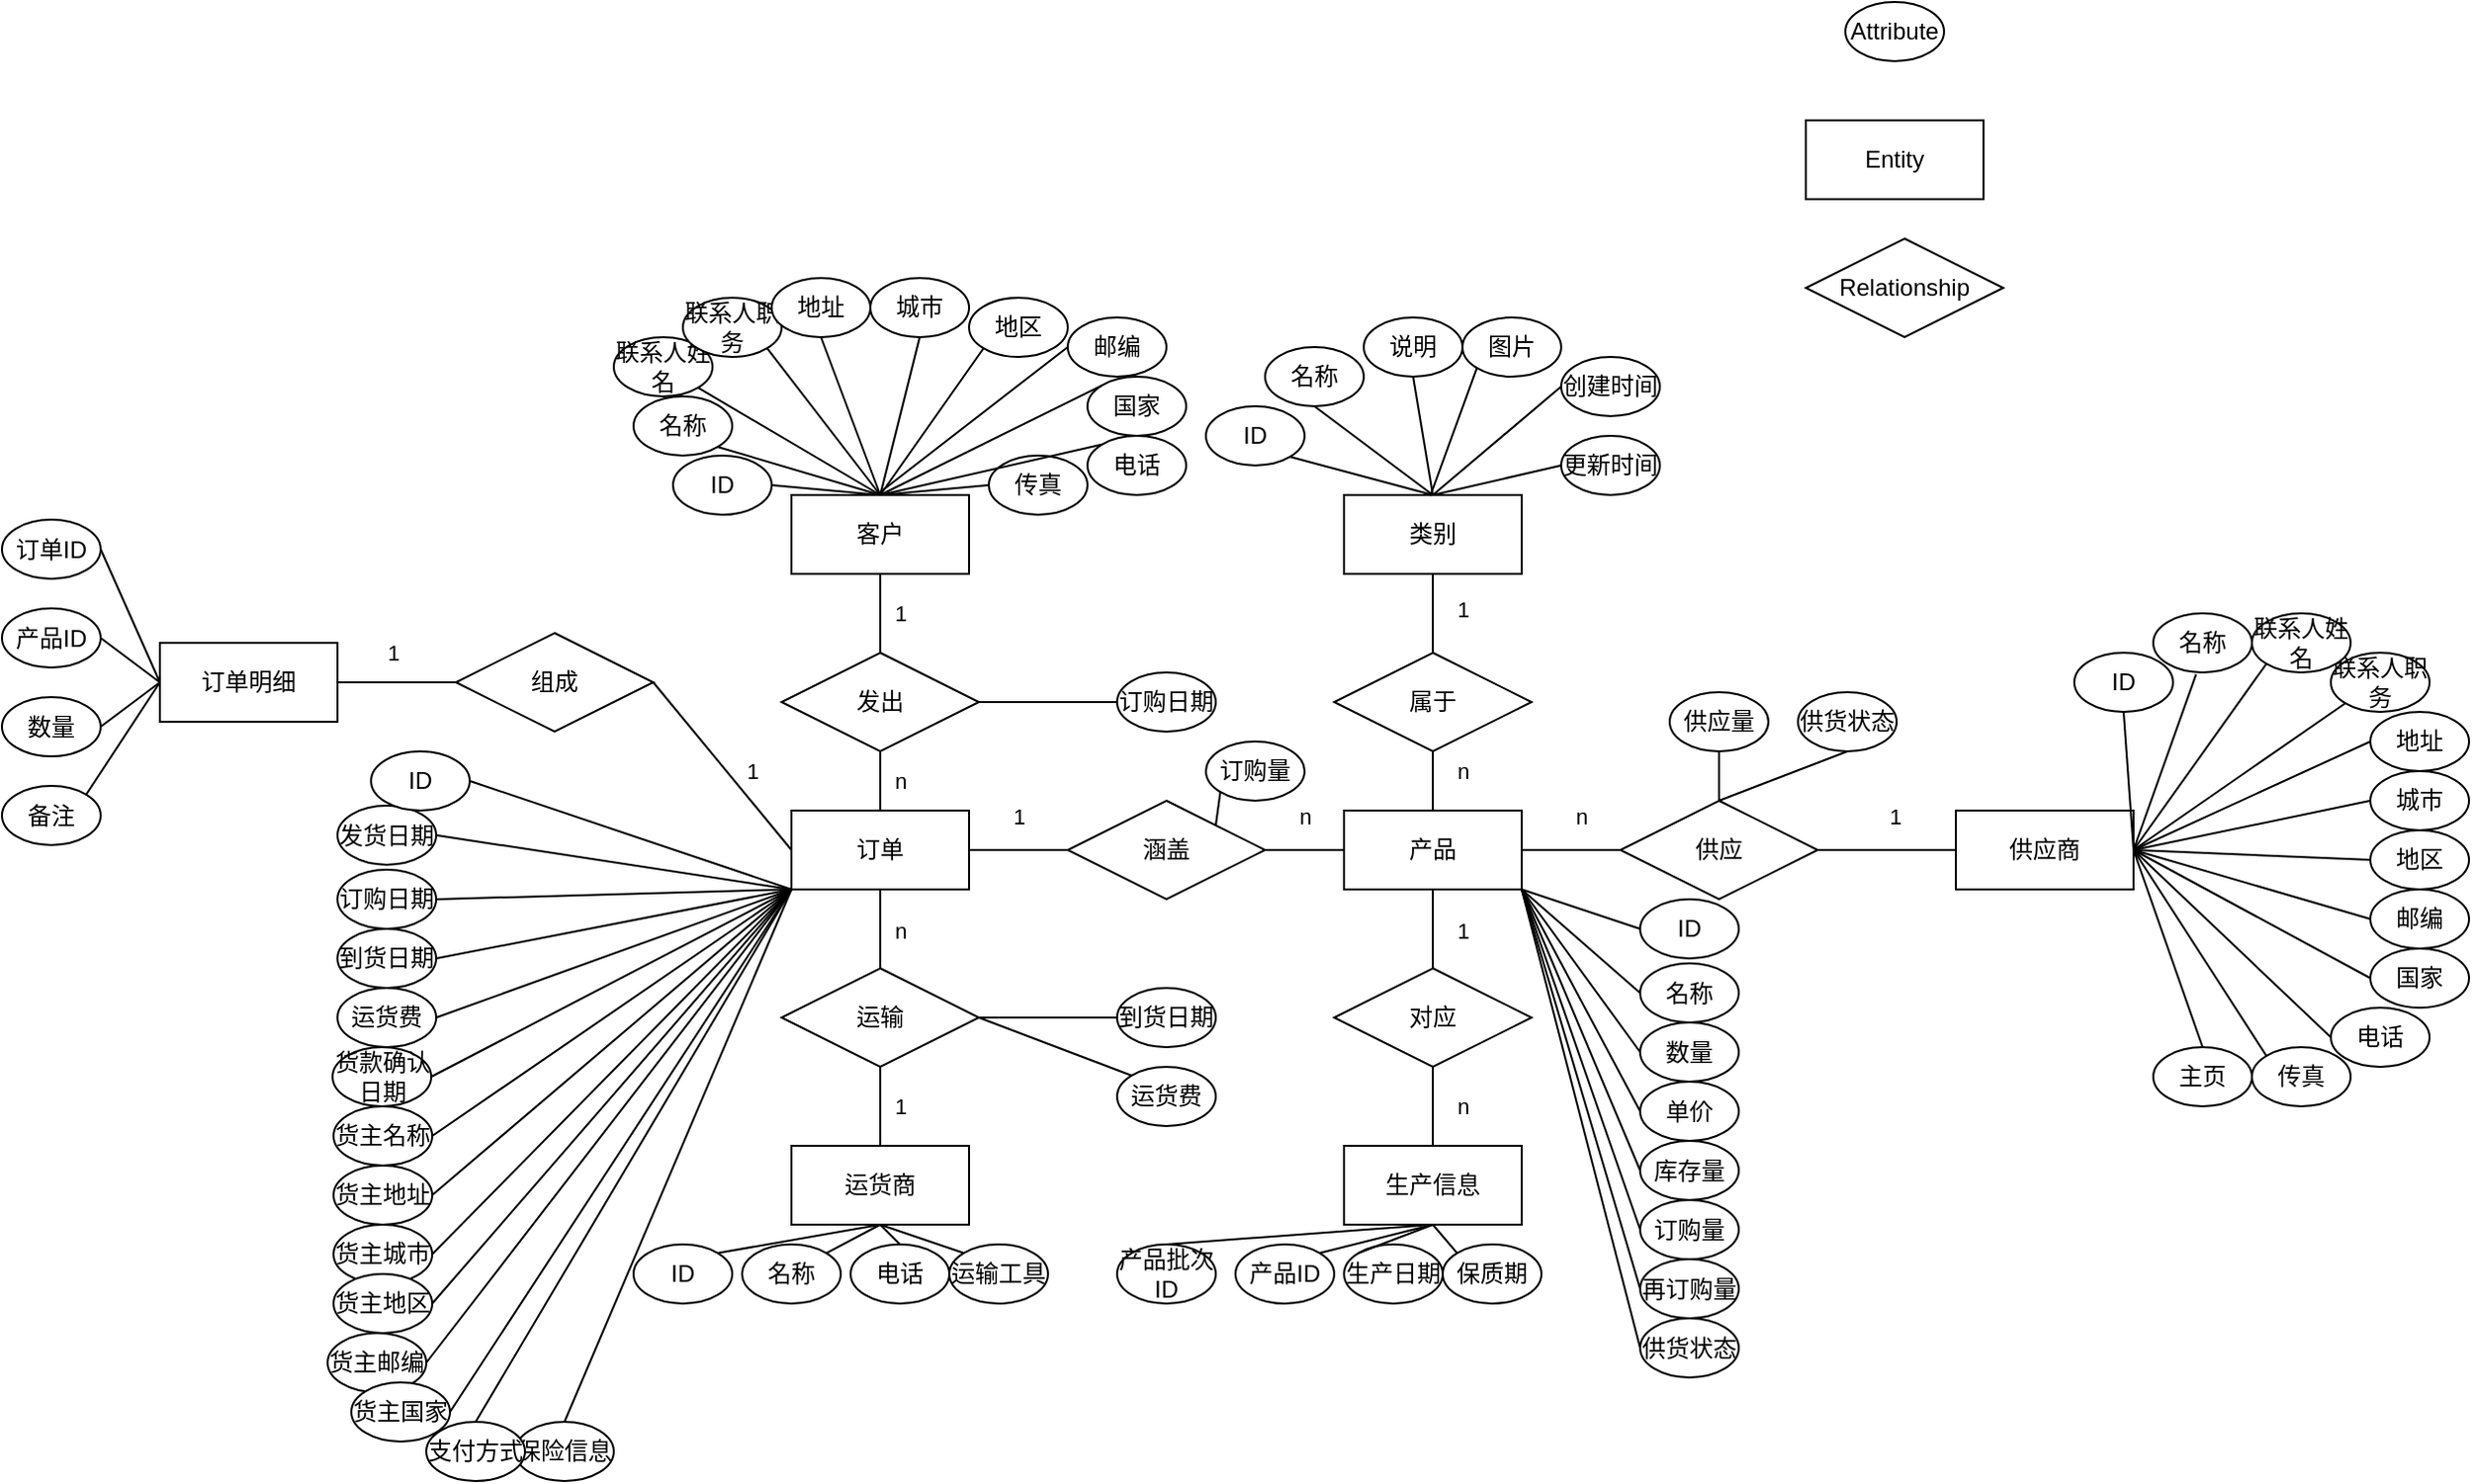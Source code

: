 <mxfile version="22.1.2" type="device">
  <diagram id="X1a8zqsyJchBbhJ4D6Wv" name="第 1 页">
    <mxGraphModel dx="1810" dy="585" grid="1" gridSize="10" guides="1" tooltips="1" connect="1" arrows="1" fold="1" page="1" pageScale="1" pageWidth="827" pageHeight="1169" math="0" shadow="0">
      <root>
        <mxCell id="0" />
        <mxCell id="1" parent="0" />
        <mxCell id="ZeW1jjfuzmoqYXl0CoM6-1" value="ID" style="ellipse;whiteSpace=wrap;html=1;align=center;" parent="1" vertex="1">
          <mxGeometry x="450" y="550" width="50" height="30" as="geometry" />
        </mxCell>
        <mxCell id="ZeW1jjfuzmoqYXl0CoM6-5" value="客户" style="whiteSpace=wrap;html=1;align=center;" parent="1" vertex="1">
          <mxGeometry x="-200" y="470" width="90" height="40" as="geometry" />
        </mxCell>
        <mxCell id="ZeW1jjfuzmoqYXl0CoM6-6" value="发出" style="shape=rhombus;perimeter=rhombusPerimeter;whiteSpace=wrap;html=1;align=center;" parent="1" vertex="1">
          <mxGeometry x="-205" y="550" width="100" height="50" as="geometry" />
        </mxCell>
        <mxCell id="ZeW1jjfuzmoqYXl0CoM6-8" value="运货商" style="whiteSpace=wrap;html=1;align=center;" parent="1" vertex="1">
          <mxGeometry x="-200" y="800" width="90" height="40" as="geometry" />
        </mxCell>
        <mxCell id="ZeW1jjfuzmoqYXl0CoM6-9" value="生产信息" style="whiteSpace=wrap;html=1;align=center;" parent="1" vertex="1">
          <mxGeometry x="80" y="800" width="90" height="40" as="geometry" />
        </mxCell>
        <mxCell id="ZeW1jjfuzmoqYXl0CoM6-10" value="订单明细" style="whiteSpace=wrap;html=1;align=center;" parent="1" vertex="1">
          <mxGeometry x="-520" y="545" width="90" height="40" as="geometry" />
        </mxCell>
        <mxCell id="ZeW1jjfuzmoqYXl0CoM6-11" value="类别" style="whiteSpace=wrap;html=1;align=center;" parent="1" vertex="1">
          <mxGeometry x="80" y="470" width="90" height="40" as="geometry" />
        </mxCell>
        <mxCell id="ZeW1jjfuzmoqYXl0CoM6-12" value="产品" style="whiteSpace=wrap;html=1;align=center;" parent="1" vertex="1">
          <mxGeometry x="80" y="630" width="90" height="40" as="geometry" />
        </mxCell>
        <mxCell id="ZeW1jjfuzmoqYXl0CoM6-13" value="Entity" style="whiteSpace=wrap;html=1;align=center;" parent="1" vertex="1">
          <mxGeometry x="314" y="280" width="90" height="40" as="geometry" />
        </mxCell>
        <mxCell id="ZeW1jjfuzmoqYXl0CoM6-14" value="供应商" style="whiteSpace=wrap;html=1;align=center;" parent="1" vertex="1">
          <mxGeometry x="390" y="630" width="90" height="40" as="geometry" />
        </mxCell>
        <mxCell id="ZeW1jjfuzmoqYXl0CoM6-15" value="订单" style="whiteSpace=wrap;html=1;align=center;" parent="1" vertex="1">
          <mxGeometry x="-200" y="630" width="90" height="40" as="geometry" />
        </mxCell>
        <mxCell id="ZeW1jjfuzmoqYXl0CoM6-16" value="Relationship" style="shape=rhombus;perimeter=rhombusPerimeter;whiteSpace=wrap;html=1;align=center;" parent="1" vertex="1">
          <mxGeometry x="314" y="340" width="100" height="50" as="geometry" />
        </mxCell>
        <mxCell id="ZeW1jjfuzmoqYXl0CoM6-17" value="属于" style="shape=rhombus;perimeter=rhombusPerimeter;whiteSpace=wrap;html=1;align=center;" parent="1" vertex="1">
          <mxGeometry x="75" y="550" width="100" height="50" as="geometry" />
        </mxCell>
        <mxCell id="ZeW1jjfuzmoqYXl0CoM6-18" value="涵盖" style="shape=rhombus;perimeter=rhombusPerimeter;whiteSpace=wrap;html=1;align=center;" parent="1" vertex="1">
          <mxGeometry x="-60" y="625" width="100" height="50" as="geometry" />
        </mxCell>
        <mxCell id="ZeW1jjfuzmoqYXl0CoM6-19" value="组成" style="shape=rhombus;perimeter=rhombusPerimeter;whiteSpace=wrap;html=1;align=center;" parent="1" vertex="1">
          <mxGeometry x="-370" y="540" width="100" height="50" as="geometry" />
        </mxCell>
        <mxCell id="ZeW1jjfuzmoqYXl0CoM6-20" value="供应" style="shape=rhombus;perimeter=rhombusPerimeter;whiteSpace=wrap;html=1;align=center;" parent="1" vertex="1">
          <mxGeometry x="220" y="625" width="100" height="50" as="geometry" />
        </mxCell>
        <mxCell id="ZeW1jjfuzmoqYXl0CoM6-21" value="运输" style="shape=rhombus;perimeter=rhombusPerimeter;whiteSpace=wrap;html=1;align=center;" parent="1" vertex="1">
          <mxGeometry x="-205" y="710" width="100" height="50" as="geometry" />
        </mxCell>
        <mxCell id="ZeW1jjfuzmoqYXl0CoM6-22" value="对应" style="shape=rhombus;perimeter=rhombusPerimeter;whiteSpace=wrap;html=1;align=center;" parent="1" vertex="1">
          <mxGeometry x="75" y="710" width="100" height="50" as="geometry" />
        </mxCell>
        <mxCell id="ZeW1jjfuzmoqYXl0CoM6-27" value="Attribute" style="ellipse;whiteSpace=wrap;html=1;align=center;" parent="1" vertex="1">
          <mxGeometry x="334" y="220" width="50" height="30" as="geometry" />
        </mxCell>
        <mxCell id="ZeW1jjfuzmoqYXl0CoM6-28" value="运输工具" style="ellipse;whiteSpace=wrap;html=1;align=center;" parent="1" vertex="1">
          <mxGeometry x="-120" y="850" width="50" height="30" as="geometry" />
        </mxCell>
        <mxCell id="ZeW1jjfuzmoqYXl0CoM6-29" value="邮编" style="ellipse;whiteSpace=wrap;html=1;align=center;" parent="1" vertex="1">
          <mxGeometry x="-60" y="380" width="50" height="30" as="geometry" />
        </mxCell>
        <mxCell id="ZeW1jjfuzmoqYXl0CoM6-30" value="电话" style="ellipse;whiteSpace=wrap;html=1;align=center;" parent="1" vertex="1">
          <mxGeometry x="-170" y="850" width="50" height="30" as="geometry" />
        </mxCell>
        <mxCell id="ZeW1jjfuzmoqYXl0CoM6-31" value="名称" style="ellipse;whiteSpace=wrap;html=1;align=center;" parent="1" vertex="1">
          <mxGeometry x="-225" y="850" width="50" height="30" as="geometry" />
        </mxCell>
        <mxCell id="ZeW1jjfuzmoqYXl0CoM6-32" value="ID" style="ellipse;whiteSpace=wrap;html=1;align=center;" parent="1" vertex="1">
          <mxGeometry x="-280" y="850" width="50" height="30" as="geometry" />
        </mxCell>
        <mxCell id="ZeW1jjfuzmoqYXl0CoM6-56" value="" style="endArrow=none;html=1;rounded=0;exitX=1;exitY=0.5;exitDx=0;exitDy=0;entryX=0;entryY=0.5;entryDx=0;entryDy=0;" parent="1" source="ZeW1jjfuzmoqYXl0CoM6-10" target="ZeW1jjfuzmoqYXl0CoM6-19" edge="1">
          <mxGeometry relative="1" as="geometry">
            <mxPoint x="-420" y="654.57" as="sourcePoint" />
            <mxPoint x="-360" y="655" as="targetPoint" />
          </mxGeometry>
        </mxCell>
        <mxCell id="gNQXhqDDAkajjT4IsICB-15" value="1" style="edgeLabel;html=1;align=center;verticalAlign=middle;resizable=0;points=[];" parent="ZeW1jjfuzmoqYXl0CoM6-56" vertex="1" connectable="0">
          <mxGeometry x="0.194" y="4" relative="1" as="geometry">
            <mxPoint x="-8" y="-11" as="offset" />
          </mxGeometry>
        </mxCell>
        <mxCell id="ZeW1jjfuzmoqYXl0CoM6-58" value="" style="endArrow=none;html=1;rounded=0;exitX=1;exitY=0.5;exitDx=0;exitDy=0;entryX=0;entryY=0.5;entryDx=0;entryDy=0;" parent="1" source="ZeW1jjfuzmoqYXl0CoM6-19" target="ZeW1jjfuzmoqYXl0CoM6-15" edge="1">
          <mxGeometry relative="1" as="geometry">
            <mxPoint x="-380" y="720" as="sourcePoint" />
            <mxPoint x="-220" y="720" as="targetPoint" />
          </mxGeometry>
        </mxCell>
        <mxCell id="gNQXhqDDAkajjT4IsICB-14" value="1" style="edgeLabel;html=1;align=center;verticalAlign=middle;resizable=0;points=[];" parent="ZeW1jjfuzmoqYXl0CoM6-58" vertex="1" connectable="0">
          <mxGeometry x="0.118" y="1" relative="1" as="geometry">
            <mxPoint x="10" y="-2" as="offset" />
          </mxGeometry>
        </mxCell>
        <mxCell id="ZeW1jjfuzmoqYXl0CoM6-59" value="" style="endArrow=none;html=1;rounded=0;exitX=0.5;exitY=1;exitDx=0;exitDy=0;entryX=0.5;entryY=0;entryDx=0;entryDy=0;" parent="1" source="ZeW1jjfuzmoqYXl0CoM6-15" target="ZeW1jjfuzmoqYXl0CoM6-21" edge="1">
          <mxGeometry relative="1" as="geometry">
            <mxPoint x="-220" y="720" as="sourcePoint" />
            <mxPoint x="-60" y="720" as="targetPoint" />
          </mxGeometry>
        </mxCell>
        <mxCell id="gNQXhqDDAkajjT4IsICB-3" value="n" style="edgeLabel;html=1;align=center;verticalAlign=middle;resizable=0;points=[];" parent="ZeW1jjfuzmoqYXl0CoM6-59" vertex="1" connectable="0">
          <mxGeometry x="-0.279" relative="1" as="geometry">
            <mxPoint x="10" y="6" as="offset" />
          </mxGeometry>
        </mxCell>
        <mxCell id="ZeW1jjfuzmoqYXl0CoM6-60" value="" style="endArrow=none;html=1;rounded=0;exitX=1;exitY=0.5;exitDx=0;exitDy=0;entryX=0;entryY=0.5;entryDx=0;entryDy=0;" parent="1" source="ZeW1jjfuzmoqYXl0CoM6-15" target="ZeW1jjfuzmoqYXl0CoM6-18" edge="1">
          <mxGeometry relative="1" as="geometry">
            <mxPoint x="-220" y="720" as="sourcePoint" />
            <mxPoint x="-60" y="720" as="targetPoint" />
          </mxGeometry>
        </mxCell>
        <mxCell id="gNQXhqDDAkajjT4IsICB-6" value="1" style="edgeLabel;html=1;align=center;verticalAlign=middle;resizable=0;points=[];" parent="ZeW1jjfuzmoqYXl0CoM6-60" vertex="1" connectable="0">
          <mxGeometry x="-0.125" relative="1" as="geometry">
            <mxPoint x="3" y="-17" as="offset" />
          </mxGeometry>
        </mxCell>
        <mxCell id="ZeW1jjfuzmoqYXl0CoM6-61" value="" style="endArrow=none;html=1;rounded=0;exitX=0.5;exitY=1;exitDx=0;exitDy=0;entryX=0.5;entryY=0;entryDx=0;entryDy=0;" parent="1" source="ZeW1jjfuzmoqYXl0CoM6-21" target="ZeW1jjfuzmoqYXl0CoM6-8" edge="1">
          <mxGeometry relative="1" as="geometry">
            <mxPoint x="-220" y="720" as="sourcePoint" />
            <mxPoint x="-60" y="720" as="targetPoint" />
          </mxGeometry>
        </mxCell>
        <mxCell id="ZeW1jjfuzmoqYXl0CoM6-62" value="" style="endArrow=none;html=1;rounded=0;exitX=1;exitY=0.5;exitDx=0;exitDy=0;entryX=0;entryY=0.5;entryDx=0;entryDy=0;" parent="1" source="ZeW1jjfuzmoqYXl0CoM6-18" target="ZeW1jjfuzmoqYXl0CoM6-12" edge="1">
          <mxGeometry relative="1" as="geometry">
            <mxPoint x="-30" y="720" as="sourcePoint" />
            <mxPoint x="130" y="720" as="targetPoint" />
          </mxGeometry>
        </mxCell>
        <mxCell id="gNQXhqDDAkajjT4IsICB-7" value="n" style="edgeLabel;html=1;align=center;verticalAlign=middle;resizable=0;points=[];" parent="ZeW1jjfuzmoqYXl0CoM6-62" vertex="1" connectable="0">
          <mxGeometry x="-0.122" y="2" relative="1" as="geometry">
            <mxPoint x="2" y="-15" as="offset" />
          </mxGeometry>
        </mxCell>
        <mxCell id="ZeW1jjfuzmoqYXl0CoM6-63" value="" style="endArrow=none;html=1;rounded=0;entryX=0.5;entryY=0;entryDx=0;entryDy=0;exitX=0.5;exitY=1;exitDx=0;exitDy=0;" parent="1" source="ZeW1jjfuzmoqYXl0CoM6-12" target="ZeW1jjfuzmoqYXl0CoM6-22" edge="1">
          <mxGeometry relative="1" as="geometry">
            <mxPoint x="120" y="670" as="sourcePoint" />
            <mxPoint x="130" y="720" as="targetPoint" />
          </mxGeometry>
        </mxCell>
        <mxCell id="gNQXhqDDAkajjT4IsICB-12" value="1" style="edgeLabel;html=1;align=center;verticalAlign=middle;resizable=0;points=[];" parent="ZeW1jjfuzmoqYXl0CoM6-63" vertex="1" connectable="0">
          <mxGeometry x="-0.073" y="-2" relative="1" as="geometry">
            <mxPoint x="17" y="2" as="offset" />
          </mxGeometry>
        </mxCell>
        <mxCell id="ZeW1jjfuzmoqYXl0CoM6-64" value="" style="endArrow=none;html=1;rounded=0;exitX=0.5;exitY=1;exitDx=0;exitDy=0;entryX=0.5;entryY=0;entryDx=0;entryDy=0;" parent="1" source="ZeW1jjfuzmoqYXl0CoM6-22" target="ZeW1jjfuzmoqYXl0CoM6-9" edge="1">
          <mxGeometry relative="1" as="geometry">
            <mxPoint x="10" y="720" as="sourcePoint" />
            <mxPoint x="170" y="720" as="targetPoint" />
          </mxGeometry>
        </mxCell>
        <mxCell id="gNQXhqDDAkajjT4IsICB-13" value="n" style="edgeLabel;html=1;align=center;verticalAlign=middle;resizable=0;points=[];" parent="ZeW1jjfuzmoqYXl0CoM6-64" vertex="1" connectable="0">
          <mxGeometry x="-0.073" y="-3" relative="1" as="geometry">
            <mxPoint x="18" y="1" as="offset" />
          </mxGeometry>
        </mxCell>
        <mxCell id="ZeW1jjfuzmoqYXl0CoM6-67" value="" style="endArrow=none;html=1;rounded=0;exitX=0.5;exitY=1;exitDx=0;exitDy=0;entryX=0.5;entryY=0;entryDx=0;entryDy=0;" parent="1" source="ZeW1jjfuzmoqYXl0CoM6-5" target="ZeW1jjfuzmoqYXl0CoM6-6" edge="1">
          <mxGeometry relative="1" as="geometry">
            <mxPoint x="-60" y="590" as="sourcePoint" />
            <mxPoint x="100" y="590" as="targetPoint" />
          </mxGeometry>
        </mxCell>
        <mxCell id="gNQXhqDDAkajjT4IsICB-1" value="1" style="edgeLabel;html=1;align=center;verticalAlign=middle;resizable=0;points=[];" parent="ZeW1jjfuzmoqYXl0CoM6-67" vertex="1" connectable="0">
          <mxGeometry x="-0.083" relative="1" as="geometry">
            <mxPoint x="10" y="1" as="offset" />
          </mxGeometry>
        </mxCell>
        <mxCell id="ZeW1jjfuzmoqYXl0CoM6-68" value="" style="endArrow=none;html=1;rounded=0;exitX=0.5;exitY=1;exitDx=0;exitDy=0;entryX=0.5;entryY=0;entryDx=0;entryDy=0;" parent="1" source="ZeW1jjfuzmoqYXl0CoM6-6" target="ZeW1jjfuzmoqYXl0CoM6-15" edge="1">
          <mxGeometry relative="1" as="geometry">
            <mxPoint x="-150" y="550" as="sourcePoint" />
            <mxPoint x="10" y="550" as="targetPoint" />
          </mxGeometry>
        </mxCell>
        <mxCell id="gNQXhqDDAkajjT4IsICB-2" value="n" style="edgeLabel;html=1;align=center;verticalAlign=middle;resizable=0;points=[];" parent="ZeW1jjfuzmoqYXl0CoM6-68" vertex="1" connectable="0">
          <mxGeometry x="-0.288" relative="1" as="geometry">
            <mxPoint x="10" y="4" as="offset" />
          </mxGeometry>
        </mxCell>
        <mxCell id="ZeW1jjfuzmoqYXl0CoM6-69" value="" style="endArrow=none;html=1;rounded=0;exitX=0.5;exitY=0;exitDx=0;exitDy=0;entryX=0.5;entryY=1;entryDx=0;entryDy=0;" parent="1" source="ZeW1jjfuzmoqYXl0CoM6-17" target="ZeW1jjfuzmoqYXl0CoM6-11" edge="1">
          <mxGeometry relative="1" as="geometry">
            <mxPoint x="140" y="540" as="sourcePoint" />
            <mxPoint x="300" y="540" as="targetPoint" />
          </mxGeometry>
        </mxCell>
        <mxCell id="gNQXhqDDAkajjT4IsICB-9" value="1" style="edgeLabel;html=1;align=center;verticalAlign=middle;resizable=0;points=[];" parent="ZeW1jjfuzmoqYXl0CoM6-69" vertex="1" connectable="0">
          <mxGeometry x="0.16" y="2" relative="1" as="geometry">
            <mxPoint x="17" y="1" as="offset" />
          </mxGeometry>
        </mxCell>
        <mxCell id="ZeW1jjfuzmoqYXl0CoM6-70" value="" style="endArrow=none;html=1;rounded=0;exitX=1;exitY=0.5;exitDx=0;exitDy=0;entryX=0;entryY=0.5;entryDx=0;entryDy=0;" parent="1" source="ZeW1jjfuzmoqYXl0CoM6-20" target="ZeW1jjfuzmoqYXl0CoM6-14" edge="1">
          <mxGeometry relative="1" as="geometry">
            <mxPoint x="140" y="540" as="sourcePoint" />
            <mxPoint x="300" y="540" as="targetPoint" />
          </mxGeometry>
        </mxCell>
        <mxCell id="gNQXhqDDAkajjT4IsICB-11" value="1" style="edgeLabel;html=1;align=center;verticalAlign=middle;resizable=0;points=[];" parent="ZeW1jjfuzmoqYXl0CoM6-70" vertex="1" connectable="0">
          <mxGeometry x="-0.031" y="1" relative="1" as="geometry">
            <mxPoint x="5" y="-16" as="offset" />
          </mxGeometry>
        </mxCell>
        <mxCell id="ZeW1jjfuzmoqYXl0CoM6-71" value="" style="endArrow=none;html=1;rounded=0;exitX=0;exitY=0.5;exitDx=0;exitDy=0;entryX=1;entryY=0.5;entryDx=0;entryDy=0;" parent="1" source="ZeW1jjfuzmoqYXl0CoM6-20" target="ZeW1jjfuzmoqYXl0CoM6-12" edge="1">
          <mxGeometry relative="1" as="geometry">
            <mxPoint x="190" y="630" as="sourcePoint" />
            <mxPoint x="350" y="630" as="targetPoint" />
          </mxGeometry>
        </mxCell>
        <mxCell id="gNQXhqDDAkajjT4IsICB-10" value="n" style="edgeLabel;html=1;align=center;verticalAlign=middle;resizable=0;points=[];" parent="ZeW1jjfuzmoqYXl0CoM6-71" vertex="1" connectable="0">
          <mxGeometry x="-0.185" y="-1" relative="1" as="geometry">
            <mxPoint y="-16" as="offset" />
          </mxGeometry>
        </mxCell>
        <mxCell id="ZeW1jjfuzmoqYXl0CoM6-72" value="" style="endArrow=none;html=1;rounded=0;exitX=0.5;exitY=1;exitDx=0;exitDy=0;entryX=0.5;entryY=0;entryDx=0;entryDy=0;" parent="1" source="ZeW1jjfuzmoqYXl0CoM6-17" target="ZeW1jjfuzmoqYXl0CoM6-12" edge="1">
          <mxGeometry relative="1" as="geometry">
            <mxPoint x="190" y="630" as="sourcePoint" />
            <mxPoint x="350" y="630" as="targetPoint" />
          </mxGeometry>
        </mxCell>
        <mxCell id="gNQXhqDDAkajjT4IsICB-8" value="n" style="edgeLabel;html=1;align=center;verticalAlign=middle;resizable=0;points=[];" parent="ZeW1jjfuzmoqYXl0CoM6-72" vertex="1" connectable="0">
          <mxGeometry x="-0.357" y="1" relative="1" as="geometry">
            <mxPoint x="14" as="offset" />
          </mxGeometry>
        </mxCell>
        <mxCell id="ZeW1jjfuzmoqYXl0CoM6-76" value="" style="endArrow=none;html=1;rounded=0;exitX=0.5;exitY=1;exitDx=0;exitDy=0;entryX=1;entryY=0;entryDx=0;entryDy=0;" parent="1" source="ZeW1jjfuzmoqYXl0CoM6-8" target="ZeW1jjfuzmoqYXl0CoM6-31" edge="1">
          <mxGeometry relative="1" as="geometry">
            <mxPoint x="-200" y="760" as="sourcePoint" />
            <mxPoint x="-40" y="760" as="targetPoint" />
          </mxGeometry>
        </mxCell>
        <mxCell id="ZeW1jjfuzmoqYXl0CoM6-77" value="" style="endArrow=none;html=1;rounded=0;exitX=0.5;exitY=1;exitDx=0;exitDy=0;entryX=1;entryY=0;entryDx=0;entryDy=0;" parent="1" source="ZeW1jjfuzmoqYXl0CoM6-8" target="ZeW1jjfuzmoqYXl0CoM6-32" edge="1">
          <mxGeometry relative="1" as="geometry">
            <mxPoint x="-145" y="850" as="sourcePoint" />
            <mxPoint x="-165" y="890" as="targetPoint" />
          </mxGeometry>
        </mxCell>
        <mxCell id="ZeW1jjfuzmoqYXl0CoM6-78" value="" style="endArrow=none;html=1;rounded=0;exitX=0.5;exitY=1;exitDx=0;exitDy=0;entryX=0.5;entryY=0;entryDx=0;entryDy=0;" parent="1" source="ZeW1jjfuzmoqYXl0CoM6-8" target="ZeW1jjfuzmoqYXl0CoM6-30" edge="1">
          <mxGeometry relative="1" as="geometry">
            <mxPoint x="-135" y="860" as="sourcePoint" />
            <mxPoint x="-155" y="900" as="targetPoint" />
          </mxGeometry>
        </mxCell>
        <mxCell id="ZeW1jjfuzmoqYXl0CoM6-79" value="" style="endArrow=none;html=1;rounded=0;entryX=0;entryY=0;entryDx=0;entryDy=0;exitX=0.5;exitY=1;exitDx=0;exitDy=0;" parent="1" source="ZeW1jjfuzmoqYXl0CoM6-8" target="ZeW1jjfuzmoqYXl0CoM6-28" edge="1">
          <mxGeometry relative="1" as="geometry">
            <mxPoint x="-180" y="840" as="sourcePoint" />
            <mxPoint x="-20" y="840" as="targetPoint" />
          </mxGeometry>
        </mxCell>
        <mxCell id="ZeW1jjfuzmoqYXl0CoM6-80" value="联系人姓名" style="ellipse;whiteSpace=wrap;html=1;align=center;" parent="1" vertex="1">
          <mxGeometry x="-290" y="390" width="50" height="30" as="geometry" />
        </mxCell>
        <mxCell id="ZeW1jjfuzmoqYXl0CoM6-81" value="联系人职务" style="ellipse;whiteSpace=wrap;html=1;align=center;" parent="1" vertex="1">
          <mxGeometry x="-255" y="370" width="50" height="30" as="geometry" />
        </mxCell>
        <mxCell id="ZeW1jjfuzmoqYXl0CoM6-82" value="地址" style="ellipse;whiteSpace=wrap;html=1;align=center;" parent="1" vertex="1">
          <mxGeometry x="-210" y="360" width="50" height="30" as="geometry" />
        </mxCell>
        <mxCell id="ZeW1jjfuzmoqYXl0CoM6-83" value="城市" style="ellipse;whiteSpace=wrap;html=1;align=center;" parent="1" vertex="1">
          <mxGeometry x="-160" y="360" width="50" height="30" as="geometry" />
        </mxCell>
        <mxCell id="ZeW1jjfuzmoqYXl0CoM6-84" value="地区" style="ellipse;whiteSpace=wrap;html=1;align=center;" parent="1" vertex="1">
          <mxGeometry x="-110" y="370" width="50" height="30" as="geometry" />
        </mxCell>
        <mxCell id="ZeW1jjfuzmoqYXl0CoM6-85" value="名称" style="ellipse;whiteSpace=wrap;html=1;align=center;" parent="1" vertex="1">
          <mxGeometry x="-280" y="420" width="50" height="30" as="geometry" />
        </mxCell>
        <mxCell id="ZeW1jjfuzmoqYXl0CoM6-86" value="ID" style="ellipse;whiteSpace=wrap;html=1;align=center;" parent="1" vertex="1">
          <mxGeometry x="-260" y="450" width="50" height="30" as="geometry" />
        </mxCell>
        <mxCell id="ZeW1jjfuzmoqYXl0CoM6-87" value="电话" style="ellipse;whiteSpace=wrap;html=1;align=center;" parent="1" vertex="1">
          <mxGeometry x="-50" y="440" width="50" height="30" as="geometry" />
        </mxCell>
        <mxCell id="ZeW1jjfuzmoqYXl0CoM6-88" value="传真" style="ellipse;whiteSpace=wrap;html=1;align=center;" parent="1" vertex="1">
          <mxGeometry x="-100" y="450" width="50" height="30" as="geometry" />
        </mxCell>
        <mxCell id="ZeW1jjfuzmoqYXl0CoM6-89" value="国家" style="ellipse;whiteSpace=wrap;html=1;align=center;" parent="1" vertex="1">
          <mxGeometry x="-50" y="410" width="50" height="30" as="geometry" />
        </mxCell>
        <mxCell id="ZeW1jjfuzmoqYXl0CoM6-90" value="" style="endArrow=none;html=1;rounded=0;exitX=0.5;exitY=0;exitDx=0;exitDy=0;entryX=0.5;entryY=1;entryDx=0;entryDy=0;" parent="1" source="ZeW1jjfuzmoqYXl0CoM6-5" target="ZeW1jjfuzmoqYXl0CoM6-82" edge="1">
          <mxGeometry relative="1" as="geometry">
            <mxPoint x="-190" y="460" as="sourcePoint" />
            <mxPoint x="-70" y="450" as="targetPoint" />
          </mxGeometry>
        </mxCell>
        <mxCell id="ZeW1jjfuzmoqYXl0CoM6-92" value="" style="endArrow=none;html=1;rounded=0;exitX=0.5;exitY=0;exitDx=0;exitDy=0;entryX=0.5;entryY=1;entryDx=0;entryDy=0;" parent="1" source="ZeW1jjfuzmoqYXl0CoM6-5" target="ZeW1jjfuzmoqYXl0CoM6-83" edge="1">
          <mxGeometry relative="1" as="geometry">
            <mxPoint x="-145" y="480" as="sourcePoint" />
            <mxPoint x="-155" y="390" as="targetPoint" />
          </mxGeometry>
        </mxCell>
        <mxCell id="ZeW1jjfuzmoqYXl0CoM6-93" value="" style="endArrow=none;html=1;rounded=0;exitX=0.5;exitY=0;exitDx=0;exitDy=0;entryX=0;entryY=1;entryDx=0;entryDy=0;" parent="1" source="ZeW1jjfuzmoqYXl0CoM6-5" target="ZeW1jjfuzmoqYXl0CoM6-84" edge="1">
          <mxGeometry relative="1" as="geometry">
            <mxPoint x="-135" y="490" as="sourcePoint" />
            <mxPoint x="-140" y="400" as="targetPoint" />
          </mxGeometry>
        </mxCell>
        <mxCell id="ZeW1jjfuzmoqYXl0CoM6-94" value="" style="endArrow=none;html=1;rounded=0;exitX=0.508;exitY=-0.051;exitDx=0;exitDy=0;entryX=0;entryY=0.5;entryDx=0;entryDy=0;exitPerimeter=0;" parent="1" source="ZeW1jjfuzmoqYXl0CoM6-5" target="ZeW1jjfuzmoqYXl0CoM6-29" edge="1">
          <mxGeometry relative="1" as="geometry">
            <mxPoint x="-125" y="500" as="sourcePoint" />
            <mxPoint x="-135" y="410" as="targetPoint" />
          </mxGeometry>
        </mxCell>
        <mxCell id="ZeW1jjfuzmoqYXl0CoM6-95" value="" style="endArrow=none;html=1;rounded=0;exitX=0.5;exitY=0;exitDx=0;exitDy=0;entryX=0;entryY=0;entryDx=0;entryDy=0;" parent="1" source="ZeW1jjfuzmoqYXl0CoM6-5" target="ZeW1jjfuzmoqYXl0CoM6-89" edge="1">
          <mxGeometry relative="1" as="geometry">
            <mxPoint x="-115" y="510" as="sourcePoint" />
            <mxPoint x="-125" y="420" as="targetPoint" />
          </mxGeometry>
        </mxCell>
        <mxCell id="ZeW1jjfuzmoqYXl0CoM6-96" value="" style="endArrow=none;html=1;rounded=0;exitX=0.5;exitY=0;exitDx=0;exitDy=0;entryX=0;entryY=0;entryDx=0;entryDy=0;" parent="1" source="ZeW1jjfuzmoqYXl0CoM6-5" target="ZeW1jjfuzmoqYXl0CoM6-87" edge="1">
          <mxGeometry relative="1" as="geometry">
            <mxPoint x="-105" y="520" as="sourcePoint" />
            <mxPoint x="-115" y="430" as="targetPoint" />
          </mxGeometry>
        </mxCell>
        <mxCell id="ZeW1jjfuzmoqYXl0CoM6-97" value="" style="endArrow=none;html=1;rounded=0;entryX=0;entryY=0.5;entryDx=0;entryDy=0;exitX=0.5;exitY=0;exitDx=0;exitDy=0;" parent="1" source="ZeW1jjfuzmoqYXl0CoM6-5" target="ZeW1jjfuzmoqYXl0CoM6-88" edge="1">
          <mxGeometry relative="1" as="geometry">
            <mxPoint x="-95" y="530" as="sourcePoint" />
            <mxPoint x="-105" y="440" as="targetPoint" />
          </mxGeometry>
        </mxCell>
        <mxCell id="ZeW1jjfuzmoqYXl0CoM6-98" value="" style="endArrow=none;html=1;rounded=0;exitX=0.5;exitY=0;exitDx=0;exitDy=0;entryX=1;entryY=1;entryDx=0;entryDy=0;" parent="1" source="ZeW1jjfuzmoqYXl0CoM6-5" target="ZeW1jjfuzmoqYXl0CoM6-81" edge="1">
          <mxGeometry relative="1" as="geometry">
            <mxPoint x="-85" y="540" as="sourcePoint" />
            <mxPoint x="-95" y="450" as="targetPoint" />
          </mxGeometry>
        </mxCell>
        <mxCell id="ZeW1jjfuzmoqYXl0CoM6-99" value="" style="endArrow=none;html=1;rounded=0;exitX=0.5;exitY=0;exitDx=0;exitDy=0;entryX=1;entryY=1;entryDx=0;entryDy=0;" parent="1" source="ZeW1jjfuzmoqYXl0CoM6-5" target="ZeW1jjfuzmoqYXl0CoM6-80" edge="1">
          <mxGeometry relative="1" as="geometry">
            <mxPoint x="-75" y="550" as="sourcePoint" />
            <mxPoint x="-85" y="460" as="targetPoint" />
          </mxGeometry>
        </mxCell>
        <mxCell id="ZeW1jjfuzmoqYXl0CoM6-100" value="" style="endArrow=none;html=1;rounded=0;exitX=0.5;exitY=0;exitDx=0;exitDy=0;entryX=1;entryY=1;entryDx=0;entryDy=0;" parent="1" source="ZeW1jjfuzmoqYXl0CoM6-5" target="ZeW1jjfuzmoqYXl0CoM6-85" edge="1">
          <mxGeometry relative="1" as="geometry">
            <mxPoint x="-65" y="560" as="sourcePoint" />
            <mxPoint x="-75" y="470" as="targetPoint" />
          </mxGeometry>
        </mxCell>
        <mxCell id="ZeW1jjfuzmoqYXl0CoM6-101" value="" style="endArrow=none;html=1;rounded=0;exitX=0.5;exitY=0;exitDx=0;exitDy=0;entryX=1;entryY=0.5;entryDx=0;entryDy=0;" parent="1" source="ZeW1jjfuzmoqYXl0CoM6-5" target="ZeW1jjfuzmoqYXl0CoM6-86" edge="1">
          <mxGeometry relative="1" as="geometry">
            <mxPoint x="-55" y="570" as="sourcePoint" />
            <mxPoint x="-65" y="480" as="targetPoint" />
          </mxGeometry>
        </mxCell>
        <mxCell id="ZeW1jjfuzmoqYXl0CoM6-103" value="ID" style="ellipse;whiteSpace=wrap;html=1;align=center;" parent="1" vertex="1">
          <mxGeometry x="10" y="425" width="50" height="30" as="geometry" />
        </mxCell>
        <mxCell id="ZeW1jjfuzmoqYXl0CoM6-104" value="创建时间" style="ellipse;whiteSpace=wrap;html=1;align=center;" parent="1" vertex="1">
          <mxGeometry x="190" y="400" width="50" height="30" as="geometry" />
        </mxCell>
        <mxCell id="ZeW1jjfuzmoqYXl0CoM6-105" value="说明" style="ellipse;whiteSpace=wrap;html=1;align=center;" parent="1" vertex="1">
          <mxGeometry x="90" y="380" width="50" height="30" as="geometry" />
        </mxCell>
        <mxCell id="ZeW1jjfuzmoqYXl0CoM6-106" value="图片" style="ellipse;whiteSpace=wrap;html=1;align=center;" parent="1" vertex="1">
          <mxGeometry x="140" y="380" width="50" height="30" as="geometry" />
        </mxCell>
        <mxCell id="ZeW1jjfuzmoqYXl0CoM6-109" value="更新时间" style="ellipse;whiteSpace=wrap;html=1;align=center;" parent="1" vertex="1">
          <mxGeometry x="190" y="440" width="50" height="30" as="geometry" />
        </mxCell>
        <mxCell id="ZeW1jjfuzmoqYXl0CoM6-110" value="名称" style="ellipse;whiteSpace=wrap;html=1;align=center;" parent="1" vertex="1">
          <mxGeometry x="40" y="395" width="50" height="30" as="geometry" />
        </mxCell>
        <mxCell id="ZeW1jjfuzmoqYXl0CoM6-111" value="" style="endArrow=none;html=1;rounded=0;exitX=1;exitY=1;exitDx=0;exitDy=0;entryX=0.5;entryY=0;entryDx=0;entryDy=0;" parent="1" source="ZeW1jjfuzmoqYXl0CoM6-103" target="ZeW1jjfuzmoqYXl0CoM6-11" edge="1">
          <mxGeometry relative="1" as="geometry">
            <mxPoint x="-20" y="470" as="sourcePoint" />
            <mxPoint x="140" y="470" as="targetPoint" />
          </mxGeometry>
        </mxCell>
        <mxCell id="ZeW1jjfuzmoqYXl0CoM6-113" value="" style="endArrow=none;html=1;rounded=0;exitX=0.5;exitY=1;exitDx=0;exitDy=0;entryX=0.5;entryY=0;entryDx=0;entryDy=0;" parent="1" source="ZeW1jjfuzmoqYXl0CoM6-110" target="ZeW1jjfuzmoqYXl0CoM6-11" edge="1">
          <mxGeometry relative="1" as="geometry">
            <mxPoint x="20" y="470" as="sourcePoint" />
            <mxPoint x="180" y="470" as="targetPoint" />
          </mxGeometry>
        </mxCell>
        <mxCell id="ZeW1jjfuzmoqYXl0CoM6-115" value="" style="endArrow=none;html=1;rounded=0;exitX=0.5;exitY=1;exitDx=0;exitDy=0;entryX=0.5;entryY=0;entryDx=0;entryDy=0;" parent="1" source="ZeW1jjfuzmoqYXl0CoM6-105" target="ZeW1jjfuzmoqYXl0CoM6-11" edge="1">
          <mxGeometry relative="1" as="geometry">
            <mxPoint x="75" y="435" as="sourcePoint" />
            <mxPoint x="190" y="480" as="targetPoint" />
          </mxGeometry>
        </mxCell>
        <mxCell id="ZeW1jjfuzmoqYXl0CoM6-116" value="" style="endArrow=none;html=1;rounded=0;exitX=0;exitY=1;exitDx=0;exitDy=0;entryX=0.485;entryY=0.016;entryDx=0;entryDy=0;entryPerimeter=0;" parent="1" source="ZeW1jjfuzmoqYXl0CoM6-106" target="ZeW1jjfuzmoqYXl0CoM6-11" edge="1">
          <mxGeometry relative="1" as="geometry">
            <mxPoint x="85" y="445" as="sourcePoint" />
            <mxPoint x="200" y="490" as="targetPoint" />
          </mxGeometry>
        </mxCell>
        <mxCell id="ZeW1jjfuzmoqYXl0CoM6-117" value="" style="endArrow=none;html=1;rounded=0;exitX=0;exitY=0.5;exitDx=0;exitDy=0;entryX=0.5;entryY=0;entryDx=0;entryDy=0;" parent="1" source="ZeW1jjfuzmoqYXl0CoM6-104" target="ZeW1jjfuzmoqYXl0CoM6-11" edge="1">
          <mxGeometry relative="1" as="geometry">
            <mxPoint x="95" y="455" as="sourcePoint" />
            <mxPoint x="120" y="470" as="targetPoint" />
          </mxGeometry>
        </mxCell>
        <mxCell id="ZeW1jjfuzmoqYXl0CoM6-118" value="" style="endArrow=none;html=1;rounded=0;entryX=0.5;entryY=0;entryDx=0;entryDy=0;exitX=0;exitY=0.5;exitDx=0;exitDy=0;" parent="1" source="ZeW1jjfuzmoqYXl0CoM6-109" target="ZeW1jjfuzmoqYXl0CoM6-11" edge="1">
          <mxGeometry relative="1" as="geometry">
            <mxPoint x="190" y="460" as="sourcePoint" />
            <mxPoint x="220" y="510" as="targetPoint" />
          </mxGeometry>
        </mxCell>
        <mxCell id="ZeW1jjfuzmoqYXl0CoM6-119" value="联系人职务" style="ellipse;whiteSpace=wrap;html=1;align=center;" parent="1" vertex="1">
          <mxGeometry x="580" y="550" width="50" height="30" as="geometry" />
        </mxCell>
        <mxCell id="ZeW1jjfuzmoqYXl0CoM6-120" value="供货状态" style="ellipse;whiteSpace=wrap;html=1;align=center;" parent="1" vertex="1">
          <mxGeometry x="230" y="887.5" width="50" height="30" as="geometry" />
        </mxCell>
        <mxCell id="ZeW1jjfuzmoqYXl0CoM6-121" value="联系人姓名" style="ellipse;whiteSpace=wrap;html=1;align=center;" parent="1" vertex="1">
          <mxGeometry x="540" y="530" width="50" height="30" as="geometry" />
        </mxCell>
        <mxCell id="ZeW1jjfuzmoqYXl0CoM6-122" value="名称" style="ellipse;whiteSpace=wrap;html=1;align=center;" parent="1" vertex="1">
          <mxGeometry x="490" y="530" width="50" height="30" as="geometry" />
        </mxCell>
        <mxCell id="ZeW1jjfuzmoqYXl0CoM6-123" value="地址&lt;br&gt;" style="ellipse;whiteSpace=wrap;html=1;align=center;" parent="1" vertex="1">
          <mxGeometry x="600" y="580" width="50" height="30" as="geometry" />
        </mxCell>
        <mxCell id="ZeW1jjfuzmoqYXl0CoM6-124" value="城市" style="ellipse;whiteSpace=wrap;html=1;align=center;" parent="1" vertex="1">
          <mxGeometry x="600" y="610" width="50" height="30" as="geometry" />
        </mxCell>
        <mxCell id="ZeW1jjfuzmoqYXl0CoM6-125" value="地区" style="ellipse;whiteSpace=wrap;html=1;align=center;" parent="1" vertex="1">
          <mxGeometry x="600" y="640" width="50" height="30" as="geometry" />
        </mxCell>
        <mxCell id="ZeW1jjfuzmoqYXl0CoM6-126" value="邮编" style="ellipse;whiteSpace=wrap;html=1;align=center;" parent="1" vertex="1">
          <mxGeometry x="600" y="670" width="50" height="30" as="geometry" />
        </mxCell>
        <mxCell id="ZeW1jjfuzmoqYXl0CoM6-127" value="国家&lt;br&gt;" style="ellipse;whiteSpace=wrap;html=1;align=center;" parent="1" vertex="1">
          <mxGeometry x="600" y="700" width="50" height="30" as="geometry" />
        </mxCell>
        <mxCell id="ZeW1jjfuzmoqYXl0CoM6-131" value="名称" style="ellipse;whiteSpace=wrap;html=1;align=center;" parent="1" vertex="1">
          <mxGeometry x="230" y="707.5" width="50" height="30" as="geometry" />
        </mxCell>
        <mxCell id="ZeW1jjfuzmoqYXl0CoM6-136" value="电话" style="ellipse;whiteSpace=wrap;html=1;align=center;" parent="1" vertex="1">
          <mxGeometry x="580" y="730" width="50" height="30" as="geometry" />
        </mxCell>
        <mxCell id="ZeW1jjfuzmoqYXl0CoM6-137" value="传真" style="ellipse;whiteSpace=wrap;html=1;align=center;" parent="1" vertex="1">
          <mxGeometry x="540" y="750" width="50" height="30" as="geometry" />
        </mxCell>
        <mxCell id="ZeW1jjfuzmoqYXl0CoM6-138" value="主页" style="ellipse;whiteSpace=wrap;html=1;align=center;" parent="1" vertex="1">
          <mxGeometry x="490" y="750" width="50" height="30" as="geometry" />
        </mxCell>
        <mxCell id="ZeW1jjfuzmoqYXl0CoM6-140" value="到货日期" style="ellipse;whiteSpace=wrap;html=1;align=center;" parent="1" vertex="1">
          <mxGeometry x="-35" y="720" width="50" height="30" as="geometry" />
        </mxCell>
        <mxCell id="ZeW1jjfuzmoqYXl0CoM6-141" value="发货日期" style="ellipse;whiteSpace=wrap;html=1;align=center;" parent="1" vertex="1">
          <mxGeometry x="-430" y="627.5" width="50" height="30" as="geometry" />
        </mxCell>
        <mxCell id="ZeW1jjfuzmoqYXl0CoM6-142" value="货主城市" style="ellipse;whiteSpace=wrap;html=1;align=center;" parent="1" vertex="1">
          <mxGeometry x="-432" y="840" width="50" height="30" as="geometry" />
        </mxCell>
        <mxCell id="ZeW1jjfuzmoqYXl0CoM6-143" value="货主地址" style="ellipse;whiteSpace=wrap;html=1;align=center;" parent="1" vertex="1">
          <mxGeometry x="-432" y="810" width="50" height="30" as="geometry" />
        </mxCell>
        <mxCell id="ZeW1jjfuzmoqYXl0CoM6-144" value="货主名称" style="ellipse;whiteSpace=wrap;html=1;align=center;" parent="1" vertex="1">
          <mxGeometry x="-432" y="780" width="50" height="30" as="geometry" />
        </mxCell>
        <mxCell id="ZeW1jjfuzmoqYXl0CoM6-145" value="订购日期" style="ellipse;whiteSpace=wrap;html=1;align=center;" parent="1" vertex="1">
          <mxGeometry x="-35" y="560" width="50" height="30" as="geometry" />
        </mxCell>
        <mxCell id="ZeW1jjfuzmoqYXl0CoM6-146" value="货款确认日期" style="ellipse;whiteSpace=wrap;html=1;align=center;" parent="1" vertex="1">
          <mxGeometry x="-432.5" y="750" width="50" height="30" as="geometry" />
        </mxCell>
        <mxCell id="ZeW1jjfuzmoqYXl0CoM6-147" value="货主邮编" style="ellipse;whiteSpace=wrap;html=1;align=center;" parent="1" vertex="1">
          <mxGeometry x="-435" y="895" width="50" height="30" as="geometry" />
        </mxCell>
        <mxCell id="ZeW1jjfuzmoqYXl0CoM6-148" value="运货费" style="ellipse;whiteSpace=wrap;html=1;align=center;" parent="1" vertex="1">
          <mxGeometry x="-35" y="760" width="50" height="30" as="geometry" />
        </mxCell>
        <mxCell id="ZeW1jjfuzmoqYXl0CoM6-149" value="保险信息" style="ellipse;whiteSpace=wrap;html=1;align=center;" parent="1" vertex="1">
          <mxGeometry x="-340" y="940" width="50" height="30" as="geometry" />
        </mxCell>
        <mxCell id="ZeW1jjfuzmoqYXl0CoM6-150" value="支付方式" style="ellipse;whiteSpace=wrap;html=1;align=center;" parent="1" vertex="1">
          <mxGeometry x="-385" y="940" width="50" height="30" as="geometry" />
        </mxCell>
        <mxCell id="ZeW1jjfuzmoqYXl0CoM6-151" value="货主国家" style="ellipse;whiteSpace=wrap;html=1;align=center;" parent="1" vertex="1">
          <mxGeometry x="-423" y="920" width="50" height="30" as="geometry" />
        </mxCell>
        <mxCell id="ZeW1jjfuzmoqYXl0CoM6-152" value="备注" style="ellipse;whiteSpace=wrap;html=1;align=center;" parent="1" vertex="1">
          <mxGeometry x="-600" y="617.5" width="50" height="30" as="geometry" />
        </mxCell>
        <mxCell id="ZeW1jjfuzmoqYXl0CoM6-153" value="数量" style="ellipse;whiteSpace=wrap;html=1;align=center;" parent="1" vertex="1">
          <mxGeometry x="-600" y="572.5" width="50" height="30" as="geometry" />
        </mxCell>
        <mxCell id="ZeW1jjfuzmoqYXl0CoM6-154" value="产品ID" style="ellipse;whiteSpace=wrap;html=1;align=center;" parent="1" vertex="1">
          <mxGeometry x="-600" y="527.5" width="50" height="30" as="geometry" />
        </mxCell>
        <mxCell id="ZeW1jjfuzmoqYXl0CoM6-155" value="订单ID" style="ellipse;whiteSpace=wrap;html=1;align=center;" parent="1" vertex="1">
          <mxGeometry x="-600" y="482.5" width="50" height="30" as="geometry" />
        </mxCell>
        <mxCell id="ZeW1jjfuzmoqYXl0CoM6-156" value="" style="endArrow=none;html=1;rounded=0;entryX=1;entryY=0.5;entryDx=0;entryDy=0;exitX=0;exitY=0.5;exitDx=0;exitDy=0;" parent="1" source="ZeW1jjfuzmoqYXl0CoM6-10" target="ZeW1jjfuzmoqYXl0CoM6-154" edge="1">
          <mxGeometry relative="1" as="geometry">
            <mxPoint x="-510" y="650" as="sourcePoint" />
            <mxPoint x="-310" y="680" as="targetPoint" />
          </mxGeometry>
        </mxCell>
        <mxCell id="ZeW1jjfuzmoqYXl0CoM6-157" value="" style="endArrow=none;html=1;rounded=0;entryX=1;entryY=0.5;entryDx=0;entryDy=0;exitX=0;exitY=0.5;exitDx=0;exitDy=0;" parent="1" source="ZeW1jjfuzmoqYXl0CoM6-10" target="ZeW1jjfuzmoqYXl0CoM6-155" edge="1">
          <mxGeometry relative="1" as="geometry">
            <mxPoint x="-520" y="570" as="sourcePoint" />
            <mxPoint x="-530" y="643" as="targetPoint" />
          </mxGeometry>
        </mxCell>
        <mxCell id="ZeW1jjfuzmoqYXl0CoM6-158" value="" style="endArrow=none;html=1;rounded=0;entryX=1;entryY=0;entryDx=0;entryDy=0;exitX=0;exitY=0.5;exitDx=0;exitDy=0;" parent="1" source="ZeW1jjfuzmoqYXl0CoM6-10" target="ZeW1jjfuzmoqYXl0CoM6-152" edge="1">
          <mxGeometry relative="1" as="geometry">
            <mxPoint x="-490" y="670" as="sourcePoint" />
            <mxPoint x="-520" y="653" as="targetPoint" />
          </mxGeometry>
        </mxCell>
        <mxCell id="ZeW1jjfuzmoqYXl0CoM6-159" value="" style="endArrow=none;html=1;rounded=0;entryX=1;entryY=0.5;entryDx=0;entryDy=0;exitX=0;exitY=0.5;exitDx=0;exitDy=0;" parent="1" source="ZeW1jjfuzmoqYXl0CoM6-10" target="ZeW1jjfuzmoqYXl0CoM6-153" edge="1">
          <mxGeometry relative="1" as="geometry">
            <mxPoint x="-480" y="680" as="sourcePoint" />
            <mxPoint x="-510" y="663" as="targetPoint" />
          </mxGeometry>
        </mxCell>
        <mxCell id="ZeW1jjfuzmoqYXl0CoM6-160" value="ID" style="ellipse;whiteSpace=wrap;html=1;align=center;" parent="1" vertex="1">
          <mxGeometry x="230" y="675" width="50" height="30" as="geometry" />
        </mxCell>
        <mxCell id="ZeW1jjfuzmoqYXl0CoM6-161" value="数量" style="ellipse;whiteSpace=wrap;html=1;align=center;" parent="1" vertex="1">
          <mxGeometry x="230" y="737.5" width="50" height="30" as="geometry" />
        </mxCell>
        <mxCell id="ZeW1jjfuzmoqYXl0CoM6-162" value="单价" style="ellipse;whiteSpace=wrap;html=1;align=center;" parent="1" vertex="1">
          <mxGeometry x="230" y="767.5" width="50" height="30" as="geometry" />
        </mxCell>
        <mxCell id="ZeW1jjfuzmoqYXl0CoM6-163" value="产品批次ID" style="ellipse;whiteSpace=wrap;html=1;align=center;" parent="1" vertex="1">
          <mxGeometry x="-35" y="850" width="50" height="30" as="geometry" />
        </mxCell>
        <mxCell id="ZeW1jjfuzmoqYXl0CoM6-164" value="产品ID" style="ellipse;whiteSpace=wrap;html=1;align=center;" parent="1" vertex="1">
          <mxGeometry x="25" y="850" width="50" height="30" as="geometry" />
        </mxCell>
        <mxCell id="ZeW1jjfuzmoqYXl0CoM6-165" value="生产日期" style="ellipse;whiteSpace=wrap;html=1;align=center;" parent="1" vertex="1">
          <mxGeometry x="80" y="850" width="50" height="30" as="geometry" />
        </mxCell>
        <mxCell id="ZeW1jjfuzmoqYXl0CoM6-166" value="保质期" style="ellipse;whiteSpace=wrap;html=1;align=center;" parent="1" vertex="1">
          <mxGeometry x="130" y="850" width="50" height="30" as="geometry" />
        </mxCell>
        <mxCell id="ZeW1jjfuzmoqYXl0CoM6-167" value="订购量" style="ellipse;whiteSpace=wrap;html=1;align=center;" parent="1" vertex="1">
          <mxGeometry x="230" y="827.5" width="50" height="30" as="geometry" />
        </mxCell>
        <mxCell id="ZeW1jjfuzmoqYXl0CoM6-168" value="库存量" style="ellipse;whiteSpace=wrap;html=1;align=center;" parent="1" vertex="1">
          <mxGeometry x="230" y="797.5" width="50" height="30" as="geometry" />
        </mxCell>
        <mxCell id="ZeW1jjfuzmoqYXl0CoM6-170" value="再订购量" style="ellipse;whiteSpace=wrap;html=1;align=center;" parent="1" vertex="1">
          <mxGeometry x="230" y="857.5" width="50" height="30" as="geometry" />
        </mxCell>
        <mxCell id="ZeW1jjfuzmoqYXl0CoM6-173" value="" style="endArrow=none;html=1;rounded=0;exitX=1;exitY=0.5;exitDx=0;exitDy=0;entryX=0.5;entryY=1;entryDx=0;entryDy=0;" parent="1" source="ZeW1jjfuzmoqYXl0CoM6-14" target="ZeW1jjfuzmoqYXl0CoM6-1" edge="1">
          <mxGeometry relative="1" as="geometry">
            <mxPoint x="480" y="640" as="sourcePoint" />
            <mxPoint x="640" y="640" as="targetPoint" />
          </mxGeometry>
        </mxCell>
        <mxCell id="ZeW1jjfuzmoqYXl0CoM6-174" value="" style="endArrow=none;html=1;rounded=0;exitX=1;exitY=0.5;exitDx=0;exitDy=0;entryX=0.434;entryY=1.031;entryDx=0;entryDy=0;entryPerimeter=0;" parent="1" source="ZeW1jjfuzmoqYXl0CoM6-14" target="ZeW1jjfuzmoqYXl0CoM6-122" edge="1">
          <mxGeometry relative="1" as="geometry">
            <mxPoint x="490" y="650" as="sourcePoint" />
            <mxPoint x="520" y="590" as="targetPoint" />
          </mxGeometry>
        </mxCell>
        <mxCell id="ZeW1jjfuzmoqYXl0CoM6-175" value="" style="endArrow=none;html=1;rounded=0;exitX=1;exitY=0.5;exitDx=0;exitDy=0;entryX=0;entryY=1;entryDx=0;entryDy=0;" parent="1" source="ZeW1jjfuzmoqYXl0CoM6-14" target="ZeW1jjfuzmoqYXl0CoM6-119" edge="1">
          <mxGeometry relative="1" as="geometry">
            <mxPoint x="500" y="660" as="sourcePoint" />
            <mxPoint x="660" y="660" as="targetPoint" />
          </mxGeometry>
        </mxCell>
        <mxCell id="ZeW1jjfuzmoqYXl0CoM6-176" value="" style="endArrow=none;html=1;rounded=0;exitX=1;exitY=0.5;exitDx=0;exitDy=0;entryX=0;entryY=0.5;entryDx=0;entryDy=0;" parent="1" source="ZeW1jjfuzmoqYXl0CoM6-14" target="ZeW1jjfuzmoqYXl0CoM6-123" edge="1">
          <mxGeometry relative="1" as="geometry">
            <mxPoint x="510" y="670" as="sourcePoint" />
            <mxPoint x="670" y="670" as="targetPoint" />
          </mxGeometry>
        </mxCell>
        <mxCell id="ZeW1jjfuzmoqYXl0CoM6-177" value="" style="endArrow=none;html=1;rounded=0;exitX=1;exitY=0.5;exitDx=0;exitDy=0;entryX=0;entryY=0.5;entryDx=0;entryDy=0;" parent="1" source="ZeW1jjfuzmoqYXl0CoM6-14" target="ZeW1jjfuzmoqYXl0CoM6-124" edge="1">
          <mxGeometry relative="1" as="geometry">
            <mxPoint x="520" y="680" as="sourcePoint" />
            <mxPoint x="680" y="680" as="targetPoint" />
          </mxGeometry>
        </mxCell>
        <mxCell id="ZeW1jjfuzmoqYXl0CoM6-178" value="" style="endArrow=none;html=1;rounded=0;exitX=1;exitY=0.5;exitDx=0;exitDy=0;entryX=0;entryY=0.5;entryDx=0;entryDy=0;" parent="1" source="ZeW1jjfuzmoqYXl0CoM6-14" target="ZeW1jjfuzmoqYXl0CoM6-125" edge="1">
          <mxGeometry relative="1" as="geometry">
            <mxPoint x="530" y="690" as="sourcePoint" />
            <mxPoint x="690" y="690" as="targetPoint" />
          </mxGeometry>
        </mxCell>
        <mxCell id="ZeW1jjfuzmoqYXl0CoM6-180" value="" style="endArrow=none;html=1;rounded=0;entryX=0;entryY=1;entryDx=0;entryDy=0;" parent="1" target="ZeW1jjfuzmoqYXl0CoM6-121" edge="1">
          <mxGeometry relative="1" as="geometry">
            <mxPoint x="480" y="650" as="sourcePoint" />
            <mxPoint x="710" y="710" as="targetPoint" />
          </mxGeometry>
        </mxCell>
        <mxCell id="ZeW1jjfuzmoqYXl0CoM6-181" value="" style="endArrow=none;html=1;rounded=0;exitX=1;exitY=0.5;exitDx=0;exitDy=0;entryX=0;entryY=0.5;entryDx=0;entryDy=0;" parent="1" source="ZeW1jjfuzmoqYXl0CoM6-14" target="ZeW1jjfuzmoqYXl0CoM6-126" edge="1">
          <mxGeometry relative="1" as="geometry">
            <mxPoint x="560" y="720" as="sourcePoint" />
            <mxPoint x="600" y="690" as="targetPoint" />
          </mxGeometry>
        </mxCell>
        <mxCell id="ZeW1jjfuzmoqYXl0CoM6-182" value="" style="endArrow=none;html=1;rounded=0;exitX=1;exitY=0.5;exitDx=0;exitDy=0;entryX=0;entryY=0.5;entryDx=0;entryDy=0;" parent="1" source="ZeW1jjfuzmoqYXl0CoM6-14" target="ZeW1jjfuzmoqYXl0CoM6-127" edge="1">
          <mxGeometry relative="1" as="geometry">
            <mxPoint x="570" y="730" as="sourcePoint" />
            <mxPoint x="730" y="730" as="targetPoint" />
          </mxGeometry>
        </mxCell>
        <mxCell id="ZeW1jjfuzmoqYXl0CoM6-183" value="" style="endArrow=none;html=1;rounded=0;exitX=1;exitY=0.5;exitDx=0;exitDy=0;entryX=0;entryY=0.5;entryDx=0;entryDy=0;" parent="1" source="ZeW1jjfuzmoqYXl0CoM6-14" target="ZeW1jjfuzmoqYXl0CoM6-136" edge="1">
          <mxGeometry relative="1" as="geometry">
            <mxPoint x="580" y="740" as="sourcePoint" />
            <mxPoint x="740" y="740" as="targetPoint" />
          </mxGeometry>
        </mxCell>
        <mxCell id="ZeW1jjfuzmoqYXl0CoM6-184" value="" style="endArrow=none;html=1;rounded=0;exitX=1;exitY=0.5;exitDx=0;exitDy=0;entryX=0;entryY=0;entryDx=0;entryDy=0;" parent="1" source="ZeW1jjfuzmoqYXl0CoM6-14" target="ZeW1jjfuzmoqYXl0CoM6-137" edge="1">
          <mxGeometry relative="1" as="geometry">
            <mxPoint x="590" y="750" as="sourcePoint" />
            <mxPoint x="750" y="750" as="targetPoint" />
          </mxGeometry>
        </mxCell>
        <mxCell id="ZeW1jjfuzmoqYXl0CoM6-185" value="" style="endArrow=none;html=1;rounded=0;exitX=1;exitY=0.5;exitDx=0;exitDy=0;entryX=0.5;entryY=0;entryDx=0;entryDy=0;" parent="1" source="ZeW1jjfuzmoqYXl0CoM6-14" target="ZeW1jjfuzmoqYXl0CoM6-138" edge="1">
          <mxGeometry relative="1" as="geometry">
            <mxPoint x="600" y="760" as="sourcePoint" />
            <mxPoint x="760" y="760" as="targetPoint" />
          </mxGeometry>
        </mxCell>
        <mxCell id="ZeW1jjfuzmoqYXl0CoM6-194" value="" style="endArrow=none;html=1;rounded=0;exitX=0.5;exitY=1;exitDx=0;exitDy=0;entryX=0;entryY=0;entryDx=0;entryDy=0;" parent="1" source="ZeW1jjfuzmoqYXl0CoM6-9" target="ZeW1jjfuzmoqYXl0CoM6-166" edge="1">
          <mxGeometry relative="1" as="geometry">
            <mxPoint x="230" y="770" as="sourcePoint" />
            <mxPoint x="390" y="770" as="targetPoint" />
          </mxGeometry>
        </mxCell>
        <mxCell id="ZeW1jjfuzmoqYXl0CoM6-195" value="" style="endArrow=none;html=1;rounded=0;exitX=0.5;exitY=1;exitDx=0;exitDy=0;entryX=0;entryY=0;entryDx=0;entryDy=0;" parent="1" source="ZeW1jjfuzmoqYXl0CoM6-9" target="ZeW1jjfuzmoqYXl0CoM6-165" edge="1">
          <mxGeometry relative="1" as="geometry">
            <mxPoint x="240" y="780" as="sourcePoint" />
            <mxPoint x="400" y="780" as="targetPoint" />
          </mxGeometry>
        </mxCell>
        <mxCell id="ZeW1jjfuzmoqYXl0CoM6-196" value="" style="endArrow=none;html=1;rounded=0;exitX=0.5;exitY=1;exitDx=0;exitDy=0;entryX=1;entryY=0;entryDx=0;entryDy=0;" parent="1" source="ZeW1jjfuzmoqYXl0CoM6-9" target="ZeW1jjfuzmoqYXl0CoM6-164" edge="1">
          <mxGeometry relative="1" as="geometry">
            <mxPoint x="250" y="790" as="sourcePoint" />
            <mxPoint x="410" y="790" as="targetPoint" />
          </mxGeometry>
        </mxCell>
        <mxCell id="ZeW1jjfuzmoqYXl0CoM6-197" value="" style="endArrow=none;html=1;rounded=0;exitX=0.5;exitY=1;exitDx=0;exitDy=0;entryX=0.5;entryY=0;entryDx=0;entryDy=0;" parent="1" source="ZeW1jjfuzmoqYXl0CoM6-9" target="ZeW1jjfuzmoqYXl0CoM6-163" edge="1">
          <mxGeometry relative="1" as="geometry">
            <mxPoint x="260" y="800" as="sourcePoint" />
            <mxPoint x="420" y="800" as="targetPoint" />
          </mxGeometry>
        </mxCell>
        <mxCell id="ZeW1jjfuzmoqYXl0CoM6-200" value="" style="endArrow=none;html=1;rounded=0;entryX=0;entryY=0.5;entryDx=0;entryDy=0;exitX=1;exitY=1;exitDx=0;exitDy=0;" parent="1" source="ZeW1jjfuzmoqYXl0CoM6-12" target="ZeW1jjfuzmoqYXl0CoM6-160" edge="1">
          <mxGeometry relative="1" as="geometry">
            <mxPoint x="120" y="840" as="sourcePoint" />
            <mxPoint x="280" y="840" as="targetPoint" />
          </mxGeometry>
        </mxCell>
        <mxCell id="ZeW1jjfuzmoqYXl0CoM6-202" value="" style="endArrow=none;html=1;rounded=0;entryX=0;entryY=0.5;entryDx=0;entryDy=0;exitX=1;exitY=1;exitDx=0;exitDy=0;" parent="1" source="ZeW1jjfuzmoqYXl0CoM6-12" target="ZeW1jjfuzmoqYXl0CoM6-168" edge="1">
          <mxGeometry relative="1" as="geometry">
            <mxPoint x="190" y="690" as="sourcePoint" />
            <mxPoint x="257" y="699" as="targetPoint" />
          </mxGeometry>
        </mxCell>
        <mxCell id="ZeW1jjfuzmoqYXl0CoM6-203" value="" style="endArrow=none;html=1;rounded=0;entryX=0;entryY=0.5;entryDx=0;entryDy=0;exitX=1;exitY=1;exitDx=0;exitDy=0;" parent="1" source="ZeW1jjfuzmoqYXl0CoM6-12" target="ZeW1jjfuzmoqYXl0CoM6-167" edge="1">
          <mxGeometry relative="1" as="geometry">
            <mxPoint x="200" y="700" as="sourcePoint" />
            <mxPoint x="267" y="709" as="targetPoint" />
          </mxGeometry>
        </mxCell>
        <mxCell id="ZeW1jjfuzmoqYXl0CoM6-204" value="" style="endArrow=none;html=1;rounded=0;entryX=0;entryY=0.5;entryDx=0;entryDy=0;" parent="1" target="ZeW1jjfuzmoqYXl0CoM6-162" edge="1">
          <mxGeometry relative="1" as="geometry">
            <mxPoint x="170" y="670" as="sourcePoint" />
            <mxPoint x="277" y="719" as="targetPoint" />
          </mxGeometry>
        </mxCell>
        <mxCell id="ZeW1jjfuzmoqYXl0CoM6-205" value="" style="endArrow=none;html=1;rounded=0;entryX=0;entryY=0.5;entryDx=0;entryDy=0;" parent="1" target="ZeW1jjfuzmoqYXl0CoM6-161" edge="1">
          <mxGeometry relative="1" as="geometry">
            <mxPoint x="170" y="670" as="sourcePoint" />
            <mxPoint x="287" y="729" as="targetPoint" />
          </mxGeometry>
        </mxCell>
        <mxCell id="ZeW1jjfuzmoqYXl0CoM6-206" value="" style="endArrow=none;html=1;rounded=0;entryX=0;entryY=0.5;entryDx=0;entryDy=0;" parent="1" target="ZeW1jjfuzmoqYXl0CoM6-131" edge="1">
          <mxGeometry relative="1" as="geometry">
            <mxPoint x="170" y="670" as="sourcePoint" />
            <mxPoint x="297" y="739" as="targetPoint" />
          </mxGeometry>
        </mxCell>
        <mxCell id="ZeW1jjfuzmoqYXl0CoM6-207" value="" style="endArrow=none;html=1;rounded=0;entryX=0;entryY=0.5;entryDx=0;entryDy=0;" parent="1" target="ZeW1jjfuzmoqYXl0CoM6-170" edge="1">
          <mxGeometry relative="1" as="geometry">
            <mxPoint x="170" y="670" as="sourcePoint" />
            <mxPoint x="307" y="749" as="targetPoint" />
          </mxGeometry>
        </mxCell>
        <mxCell id="ZeW1jjfuzmoqYXl0CoM6-208" value="" style="endArrow=none;html=1;rounded=0;exitX=1;exitY=1;exitDx=0;exitDy=0;entryX=0;entryY=0.5;entryDx=0;entryDy=0;" parent="1" source="ZeW1jjfuzmoqYXl0CoM6-12" target="ZeW1jjfuzmoqYXl0CoM6-120" edge="1">
          <mxGeometry relative="1" as="geometry">
            <mxPoint x="250" y="750" as="sourcePoint" />
            <mxPoint x="310" y="750" as="targetPoint" />
          </mxGeometry>
        </mxCell>
        <mxCell id="ZeW1jjfuzmoqYXl0CoM6-210" value="ID" style="ellipse;whiteSpace=wrap;html=1;align=center;" parent="1" vertex="1">
          <mxGeometry x="-413" y="600" width="50" height="30" as="geometry" />
        </mxCell>
        <mxCell id="ZeW1jjfuzmoqYXl0CoM6-211" value="货主地区" style="ellipse;whiteSpace=wrap;html=1;align=center;" parent="1" vertex="1">
          <mxGeometry x="-432" y="865" width="50" height="30" as="geometry" />
        </mxCell>
        <mxCell id="ZeW1jjfuzmoqYXl0CoM6-212" value="" style="endArrow=none;html=1;rounded=0;exitX=1;exitY=0.5;exitDx=0;exitDy=0;entryX=0;entryY=1;entryDx=0;entryDy=0;" parent="1" source="ZeW1jjfuzmoqYXl0CoM6-210" target="ZeW1jjfuzmoqYXl0CoM6-15" edge="1">
          <mxGeometry relative="1" as="geometry">
            <mxPoint x="-420" y="790" as="sourcePoint" />
            <mxPoint x="-260" y="790" as="targetPoint" />
          </mxGeometry>
        </mxCell>
        <mxCell id="ZeW1jjfuzmoqYXl0CoM6-213" value="" style="endArrow=none;html=1;rounded=0;exitX=0;exitY=0.5;exitDx=0;exitDy=0;entryX=1;entryY=0.5;entryDx=0;entryDy=0;" parent="1" source="ZeW1jjfuzmoqYXl0CoM6-145" target="ZeW1jjfuzmoqYXl0CoM6-6" edge="1">
          <mxGeometry relative="1" as="geometry">
            <mxPoint x="-410" y="800" as="sourcePoint" />
            <mxPoint x="-250" y="800" as="targetPoint" />
          </mxGeometry>
        </mxCell>
        <mxCell id="ZeW1jjfuzmoqYXl0CoM6-214" value="" style="endArrow=none;html=1;rounded=0;exitX=1;exitY=0.5;exitDx=0;exitDy=0;" parent="1" source="ZeW1jjfuzmoqYXl0CoM6-141" edge="1">
          <mxGeometry relative="1" as="geometry">
            <mxPoint x="-400" y="810" as="sourcePoint" />
            <mxPoint x="-200" y="670" as="targetPoint" />
          </mxGeometry>
        </mxCell>
        <mxCell id="ZeW1jjfuzmoqYXl0CoM6-215" value="" style="endArrow=none;html=1;rounded=0;exitX=0;exitY=0.5;exitDx=0;exitDy=0;entryX=1;entryY=0.5;entryDx=0;entryDy=0;" parent="1" source="ZeW1jjfuzmoqYXl0CoM6-140" target="ZeW1jjfuzmoqYXl0CoM6-21" edge="1">
          <mxGeometry relative="1" as="geometry">
            <mxPoint x="-370" y="680" as="sourcePoint" />
            <mxPoint x="-230" y="820" as="targetPoint" />
          </mxGeometry>
        </mxCell>
        <mxCell id="ZeW1jjfuzmoqYXl0CoM6-216" value="" style="endArrow=none;html=1;rounded=0;exitX=1;exitY=0.5;exitDx=0;exitDy=0;entryX=0;entryY=1;entryDx=0;entryDy=0;" parent="1" source="ZeW1jjfuzmoqYXl0CoM6-146" target="ZeW1jjfuzmoqYXl0CoM6-15" edge="1">
          <mxGeometry relative="1" as="geometry">
            <mxPoint x="-380" y="830" as="sourcePoint" />
            <mxPoint x="-220" y="830" as="targetPoint" />
          </mxGeometry>
        </mxCell>
        <mxCell id="ZeW1jjfuzmoqYXl0CoM6-217" value="" style="endArrow=none;html=1;rounded=0;exitX=0;exitY=0;exitDx=0;exitDy=0;entryX=1;entryY=0.5;entryDx=0;entryDy=0;" parent="1" source="ZeW1jjfuzmoqYXl0CoM6-148" target="ZeW1jjfuzmoqYXl0CoM6-21" edge="1">
          <mxGeometry relative="1" as="geometry">
            <mxPoint x="-65" y="777" as="sourcePoint" />
            <mxPoint x="-200" y="670" as="targetPoint" />
          </mxGeometry>
        </mxCell>
        <mxCell id="ZeW1jjfuzmoqYXl0CoM6-218" value="" style="endArrow=none;html=1;rounded=0;exitX=1;exitY=0.5;exitDx=0;exitDy=0;entryX=0;entryY=1;entryDx=0;entryDy=0;" parent="1" source="ZeW1jjfuzmoqYXl0CoM6-144" target="ZeW1jjfuzmoqYXl0CoM6-15" edge="1">
          <mxGeometry relative="1" as="geometry">
            <mxPoint x="-360" y="850" as="sourcePoint" />
            <mxPoint x="-200" y="850" as="targetPoint" />
          </mxGeometry>
        </mxCell>
        <mxCell id="ZeW1jjfuzmoqYXl0CoM6-219" value="" style="endArrow=none;html=1;rounded=0;exitX=1;exitY=0.5;exitDx=0;exitDy=0;entryX=0;entryY=1;entryDx=0;entryDy=0;" parent="1" source="ZeW1jjfuzmoqYXl0CoM6-143" target="ZeW1jjfuzmoqYXl0CoM6-15" edge="1">
          <mxGeometry relative="1" as="geometry">
            <mxPoint x="-350" y="860" as="sourcePoint" />
            <mxPoint x="-190" y="860" as="targetPoint" />
          </mxGeometry>
        </mxCell>
        <mxCell id="ZeW1jjfuzmoqYXl0CoM6-220" value="" style="endArrow=none;html=1;rounded=0;exitX=1;exitY=0.5;exitDx=0;exitDy=0;entryX=0;entryY=1;entryDx=0;entryDy=0;" parent="1" source="ZeW1jjfuzmoqYXl0CoM6-211" target="ZeW1jjfuzmoqYXl0CoM6-15" edge="1">
          <mxGeometry relative="1" as="geometry">
            <mxPoint x="-340" y="870" as="sourcePoint" />
            <mxPoint x="-180" y="870" as="targetPoint" />
          </mxGeometry>
        </mxCell>
        <mxCell id="ZeW1jjfuzmoqYXl0CoM6-221" value="" style="endArrow=none;html=1;rounded=0;exitX=1;exitY=0.5;exitDx=0;exitDy=0;entryX=0;entryY=1;entryDx=0;entryDy=0;" parent="1" source="ZeW1jjfuzmoqYXl0CoM6-147" target="ZeW1jjfuzmoqYXl0CoM6-15" edge="1">
          <mxGeometry relative="1" as="geometry">
            <mxPoint x="-330" y="880" as="sourcePoint" />
            <mxPoint x="-170" y="880" as="targetPoint" />
          </mxGeometry>
        </mxCell>
        <mxCell id="ZeW1jjfuzmoqYXl0CoM6-222" value="" style="endArrow=none;html=1;rounded=0;exitX=1;exitY=0.5;exitDx=0;exitDy=0;entryX=0;entryY=1;entryDx=0;entryDy=0;" parent="1" source="ZeW1jjfuzmoqYXl0CoM6-142" target="ZeW1jjfuzmoqYXl0CoM6-15" edge="1">
          <mxGeometry relative="1" as="geometry">
            <mxPoint x="-320" y="890" as="sourcePoint" />
            <mxPoint x="-160" y="890" as="targetPoint" />
          </mxGeometry>
        </mxCell>
        <mxCell id="ZeW1jjfuzmoqYXl0CoM6-223" value="" style="endArrow=none;html=1;rounded=0;exitX=1;exitY=0.5;exitDx=0;exitDy=0;" parent="1" source="ZeW1jjfuzmoqYXl0CoM6-151" edge="1">
          <mxGeometry relative="1" as="geometry">
            <mxPoint x="-310" y="900" as="sourcePoint" />
            <mxPoint x="-200" y="670" as="targetPoint" />
          </mxGeometry>
        </mxCell>
        <mxCell id="ZeW1jjfuzmoqYXl0CoM6-224" value="" style="endArrow=none;html=1;rounded=0;exitX=0.5;exitY=0;exitDx=0;exitDy=0;" parent="1" source="ZeW1jjfuzmoqYXl0CoM6-150" edge="1">
          <mxGeometry relative="1" as="geometry">
            <mxPoint x="-300" y="910" as="sourcePoint" />
            <mxPoint x="-200" y="670" as="targetPoint" />
          </mxGeometry>
        </mxCell>
        <mxCell id="ZeW1jjfuzmoqYXl0CoM6-225" value="" style="endArrow=none;html=1;rounded=0;exitX=0.5;exitY=0;exitDx=0;exitDy=0;entryX=0;entryY=1;entryDx=0;entryDy=0;" parent="1" source="ZeW1jjfuzmoqYXl0CoM6-149" target="ZeW1jjfuzmoqYXl0CoM6-15" edge="1">
          <mxGeometry relative="1" as="geometry">
            <mxPoint x="-290" y="920" as="sourcePoint" />
            <mxPoint x="-130" y="920" as="targetPoint" />
          </mxGeometry>
        </mxCell>
        <mxCell id="gNQXhqDDAkajjT4IsICB-4" value="1" style="edgeLabel;html=1;align=center;verticalAlign=middle;resizable=0;points=[];" parent="1" vertex="1" connectable="0">
          <mxGeometry x="-145" y="779.998" as="geometry" />
        </mxCell>
        <mxCell id="gNQXhqDDAkajjT4IsICB-24" value="供应量" style="ellipse;whiteSpace=wrap;html=1;align=center;" parent="1" vertex="1">
          <mxGeometry x="245" y="570" width="50" height="30" as="geometry" />
        </mxCell>
        <mxCell id="gNQXhqDDAkajjT4IsICB-25" value="" style="endArrow=none;html=1;rounded=0;entryX=0.5;entryY=1;entryDx=0;entryDy=0;exitX=0.5;exitY=0;exitDx=0;exitDy=0;" parent="1" source="ZeW1jjfuzmoqYXl0CoM6-20" target="gNQXhqDDAkajjT4IsICB-24" edge="1">
          <mxGeometry relative="1" as="geometry">
            <mxPoint x="-140" y="480" as="sourcePoint" />
            <mxPoint x="20" y="480" as="targetPoint" />
          </mxGeometry>
        </mxCell>
        <mxCell id="gNQXhqDDAkajjT4IsICB-26" value="到货日期" style="ellipse;whiteSpace=wrap;html=1;align=center;" parent="1" vertex="1">
          <mxGeometry x="-430" y="690" width="50" height="30" as="geometry" />
        </mxCell>
        <mxCell id="gNQXhqDDAkajjT4IsICB-27" value="订购日期" style="ellipse;whiteSpace=wrap;html=1;align=center;" parent="1" vertex="1">
          <mxGeometry x="-430" y="660" width="50" height="30" as="geometry" />
        </mxCell>
        <mxCell id="gNQXhqDDAkajjT4IsICB-29" value="运货费" style="ellipse;whiteSpace=wrap;html=1;align=center;" parent="1" vertex="1">
          <mxGeometry x="-430" y="720" width="50" height="30" as="geometry" />
        </mxCell>
        <mxCell id="gNQXhqDDAkajjT4IsICB-30" value="" style="endArrow=none;html=1;rounded=0;entryX=1;entryY=0.5;entryDx=0;entryDy=0;" parent="1" target="gNQXhqDDAkajjT4IsICB-27" edge="1">
          <mxGeometry relative="1" as="geometry">
            <mxPoint x="-200" y="670" as="sourcePoint" />
            <mxPoint x="-10" y="780" as="targetPoint" />
          </mxGeometry>
        </mxCell>
        <mxCell id="gNQXhqDDAkajjT4IsICB-31" value="" style="endArrow=none;html=1;rounded=0;exitX=0;exitY=1;exitDx=0;exitDy=0;entryX=1;entryY=0.5;entryDx=0;entryDy=0;" parent="1" source="ZeW1jjfuzmoqYXl0CoM6-15" target="gNQXhqDDAkajjT4IsICB-26" edge="1">
          <mxGeometry relative="1" as="geometry">
            <mxPoint x="-160" y="790" as="sourcePoint" />
            <mxPoint y="790" as="targetPoint" />
          </mxGeometry>
        </mxCell>
        <mxCell id="gNQXhqDDAkajjT4IsICB-32" value="" style="endArrow=none;html=1;rounded=0;entryX=1;entryY=0.5;entryDx=0;entryDy=0;" parent="1" target="gNQXhqDDAkajjT4IsICB-29" edge="1">
          <mxGeometry relative="1" as="geometry">
            <mxPoint x="-200" y="670" as="sourcePoint" />
            <mxPoint x="10" y="800" as="targetPoint" />
          </mxGeometry>
        </mxCell>
        <mxCell id="gNQXhqDDAkajjT4IsICB-33" value="订购量" style="ellipse;whiteSpace=wrap;html=1;align=center;" parent="1" vertex="1">
          <mxGeometry x="10" y="595" width="50" height="30" as="geometry" />
        </mxCell>
        <mxCell id="gNQXhqDDAkajjT4IsICB-34" value="" style="endArrow=none;html=1;rounded=0;exitX=1;exitY=0;exitDx=0;exitDy=0;entryX=0;entryY=1;entryDx=0;entryDy=0;" parent="1" source="ZeW1jjfuzmoqYXl0CoM6-18" target="gNQXhqDDAkajjT4IsICB-33" edge="1">
          <mxGeometry relative="1" as="geometry">
            <mxPoint x="-110" y="720" as="sourcePoint" />
            <mxPoint x="50" y="720" as="targetPoint" />
          </mxGeometry>
        </mxCell>
        <mxCell id="gNQXhqDDAkajjT4IsICB-35" value="供货状态" style="ellipse;whiteSpace=wrap;html=1;align=center;" parent="1" vertex="1">
          <mxGeometry x="310" y="570" width="50" height="30" as="geometry" />
        </mxCell>
        <mxCell id="gNQXhqDDAkajjT4IsICB-37" value="" style="endArrow=none;html=1;rounded=0;exitX=0.5;exitY=1;exitDx=0;exitDy=0;entryX=0.5;entryY=0;entryDx=0;entryDy=0;" parent="1" source="gNQXhqDDAkajjT4IsICB-35" target="ZeW1jjfuzmoqYXl0CoM6-20" edge="1">
          <mxGeometry relative="1" as="geometry">
            <mxPoint x="-100" y="650" as="sourcePoint" />
            <mxPoint x="60" y="650" as="targetPoint" />
          </mxGeometry>
        </mxCell>
      </root>
    </mxGraphModel>
  </diagram>
</mxfile>
